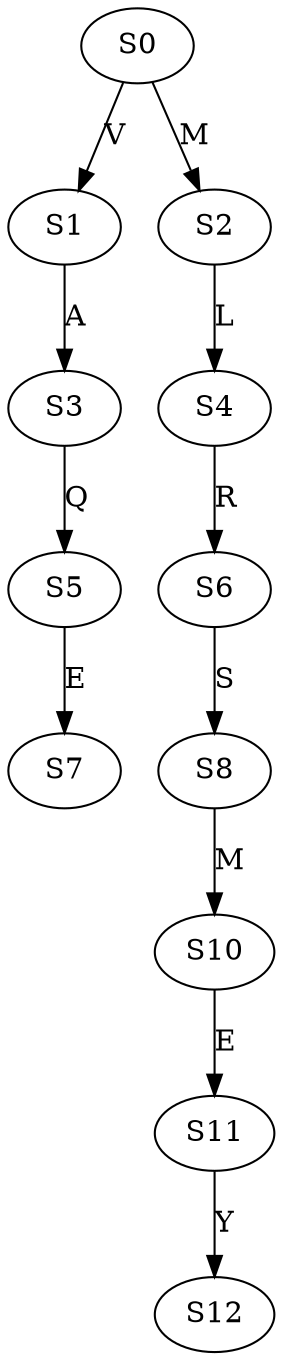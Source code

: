 strict digraph  {
	S0 -> S1 [ label = V ];
	S0 -> S2 [ label = M ];
	S1 -> S3 [ label = A ];
	S2 -> S4 [ label = L ];
	S3 -> S5 [ label = Q ];
	S4 -> S6 [ label = R ];
	S5 -> S7 [ label = E ];
	S6 -> S8 [ label = S ];
	S8 -> S10 [ label = M ];
	S10 -> S11 [ label = E ];
	S11 -> S12 [ label = Y ];
}
